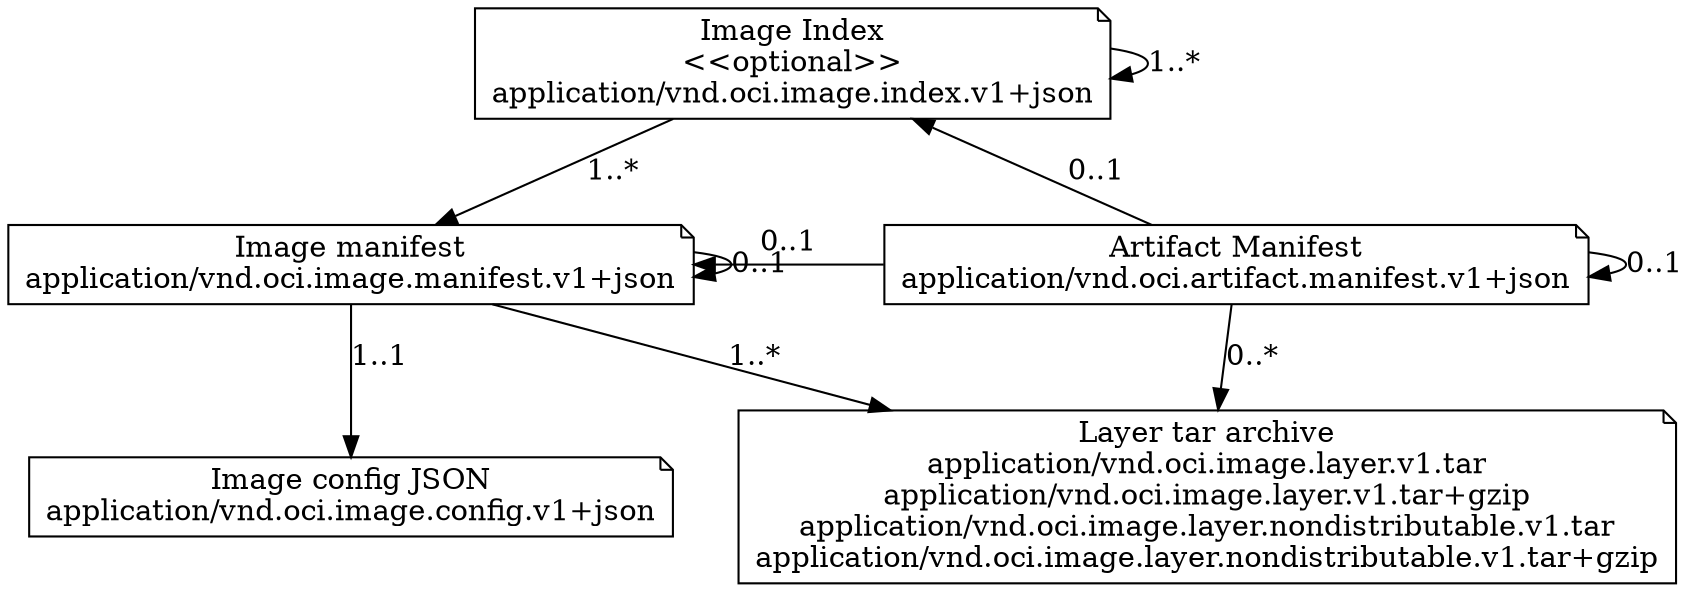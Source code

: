 digraph G {
  {
    imageIndex [shape=note, label="Image Index\n<<optional>>\napplication/vnd.oci.image.index.v1+json"]
    {
      rank=same
      manifest [shape=note, label="Image manifest\napplication/vnd.oci.image.manifest.v1+json"]
      artifact [shape=note, label="Artifact Manifest\napplication/vnd.oci.artifact.manifest.v1+json"]
    }
    config [shape=note, label="Image config JSON\napplication/vnd.oci.image.config.v1+json"]
    layer [shape=note, label="Layer tar archive\napplication/vnd.oci.image.layer.v1.tar\napplication/vnd.oci.image.layer.v1.tar+gzip\napplication/vnd.oci.image.layer.nondistributable.v1.tar\napplication/vnd.oci.image.layer.nondistributable.v1.tar+gzip"]
  }

  imageIndex -> imageIndex [label="1..*"]
  imageIndex -> manifest [label="1..*"]
  manifest -> config [label="1..1"]
  manifest -> layer [label="1..*"]
  artifact -> manifest [label="0..1"] [constraint = false];
  artifact -> artifact [label="0..1"];
  manifest -> manifest [label="0..1"];
  artifact -> imageIndex [label="0..1"]
  artifact -> layer[label="0..*"]
}
